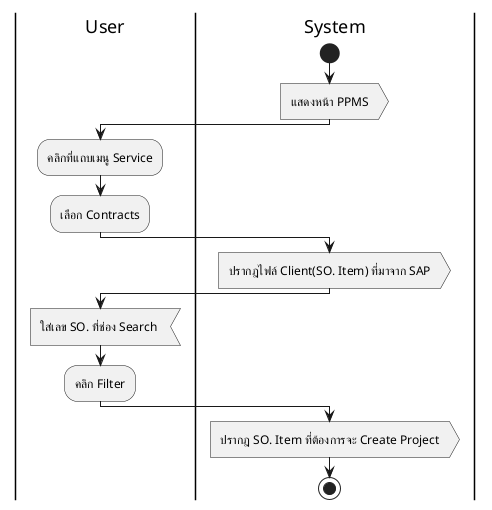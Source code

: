 @startuml
|User|
|System|
start
:แสดงหน้า PPMS>
|User|
:คลิกที่แถบเมนู Service;
:เลือก Contracts;
|System|
:ปรากฎไฟล์ Client(SO. Item) ที่มาจาก SAP>
|User|
:ใส่เลข SO. ที่ช่อง Search <
:คลิก Filter;
|System|
:ปรากฎ SO. Item ที่ต้องการจะ Create Project>
stop
@enduml